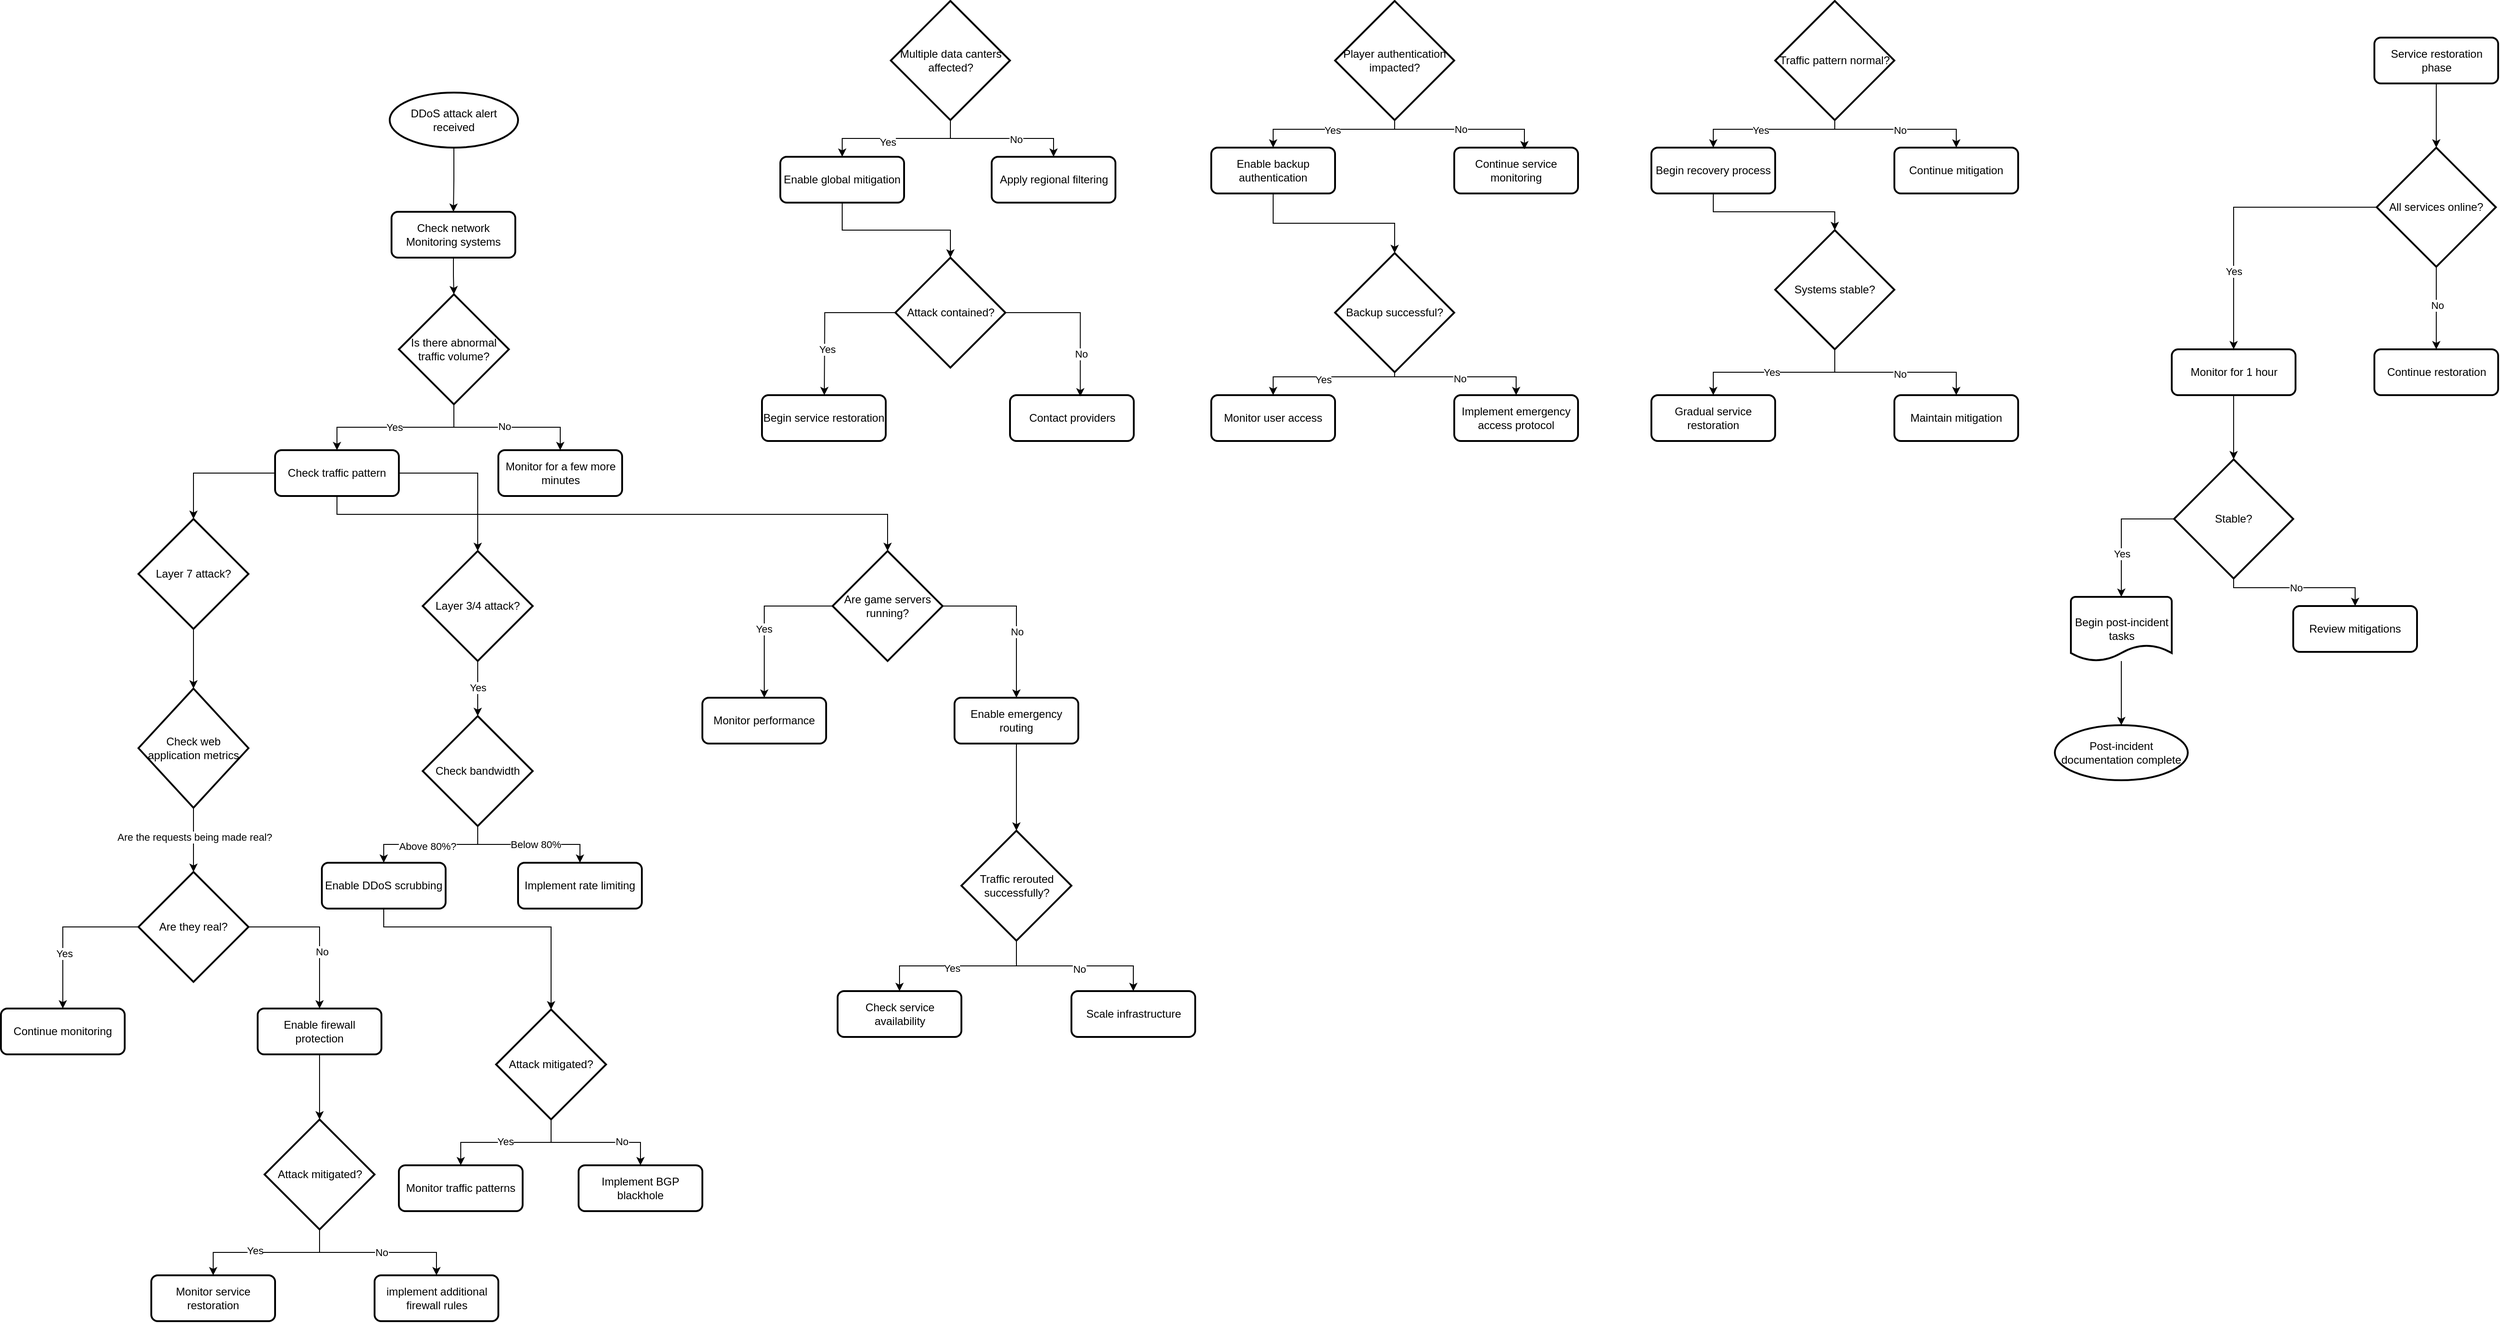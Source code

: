 <mxfile version="26.0.11">
  <diagram id="C5RBs43oDa-KdzZeNtuy" name="Page-1">
    <mxGraphModel dx="3934" dy="1464" grid="1" gridSize="10" guides="1" tooltips="1" connect="1" arrows="1" fold="1" page="1" pageScale="1" pageWidth="1169" pageHeight="827" background="#ffffff" math="0" shadow="0">
      <root>
        <mxCell id="WIyWlLk6GJQsqaUBKTNV-0" />
        <mxCell id="WIyWlLk6GJQsqaUBKTNV-1" parent="WIyWlLk6GJQsqaUBKTNV-0" />
        <mxCell id="XhmeOcP56PpKLkhkRQyB-7" style="edgeStyle=orthogonalEdgeStyle;rounded=0;orthogonalLoop=1;jettySize=auto;html=1;entryX=0.5;entryY=0;entryDx=0;entryDy=0;" edge="1" parent="WIyWlLk6GJQsqaUBKTNV-1" source="XhmeOcP56PpKLkhkRQyB-0" target="XhmeOcP56PpKLkhkRQyB-5">
          <mxGeometry relative="1" as="geometry" />
        </mxCell>
        <mxCell id="XhmeOcP56PpKLkhkRQyB-0" value="DDoS attack alert received" style="strokeWidth=2;html=1;shape=mxgraph.flowchart.start_1;whiteSpace=wrap;" vertex="1" parent="WIyWlLk6GJQsqaUBKTNV-1">
          <mxGeometry x="344" y="120" width="140" height="60" as="geometry" />
        </mxCell>
        <mxCell id="XhmeOcP56PpKLkhkRQyB-64" style="edgeStyle=orthogonalEdgeStyle;rounded=0;orthogonalLoop=1;jettySize=auto;html=1;" edge="1" parent="WIyWlLk6GJQsqaUBKTNV-1" source="XhmeOcP56PpKLkhkRQyB-1" target="XhmeOcP56PpKLkhkRQyB-63">
          <mxGeometry relative="1" as="geometry">
            <Array as="points">
              <mxPoint x="286" y="580" />
              <mxPoint x="887" y="580" />
            </Array>
          </mxGeometry>
        </mxCell>
        <mxCell id="XhmeOcP56PpKLkhkRQyB-1" value="Check traffic pattern" style="rounded=1;whiteSpace=wrap;html=1;absoluteArcSize=1;arcSize=14;strokeWidth=2;" vertex="1" parent="WIyWlLk6GJQsqaUBKTNV-1">
          <mxGeometry x="219" y="510" width="135" height="50" as="geometry" />
        </mxCell>
        <mxCell id="XhmeOcP56PpKLkhkRQyB-10" style="edgeStyle=orthogonalEdgeStyle;rounded=0;orthogonalLoop=1;jettySize=auto;html=1;" edge="1" parent="WIyWlLk6GJQsqaUBKTNV-1" source="XhmeOcP56PpKLkhkRQyB-3" target="XhmeOcP56PpKLkhkRQyB-1">
          <mxGeometry relative="1" as="geometry" />
        </mxCell>
        <mxCell id="XhmeOcP56PpKLkhkRQyB-11" value="Yes" style="edgeLabel;html=1;align=center;verticalAlign=middle;resizable=0;points=[];" vertex="1" connectable="0" parent="XhmeOcP56PpKLkhkRQyB-10">
          <mxGeometry x="0.018" relative="1" as="geometry">
            <mxPoint as="offset" />
          </mxGeometry>
        </mxCell>
        <mxCell id="XhmeOcP56PpKLkhkRQyB-36" style="edgeStyle=orthogonalEdgeStyle;rounded=0;orthogonalLoop=1;jettySize=auto;html=1;entryX=0.5;entryY=0;entryDx=0;entryDy=0;" edge="1" parent="WIyWlLk6GJQsqaUBKTNV-1" source="XhmeOcP56PpKLkhkRQyB-3" target="XhmeOcP56PpKLkhkRQyB-35">
          <mxGeometry relative="1" as="geometry" />
        </mxCell>
        <mxCell id="XhmeOcP56PpKLkhkRQyB-37" value="No" style="edgeLabel;html=1;align=center;verticalAlign=middle;resizable=0;points=[];" vertex="1" connectable="0" parent="XhmeOcP56PpKLkhkRQyB-36">
          <mxGeometry x="-0.029" y="1" relative="1" as="geometry">
            <mxPoint x="-1" as="offset" />
          </mxGeometry>
        </mxCell>
        <mxCell id="XhmeOcP56PpKLkhkRQyB-3" value="Is there abnormal traffic volume?" style="strokeWidth=2;html=1;shape=mxgraph.flowchart.decision;whiteSpace=wrap;" vertex="1" parent="WIyWlLk6GJQsqaUBKTNV-1">
          <mxGeometry x="354" y="340" width="120" height="120" as="geometry" />
        </mxCell>
        <mxCell id="XhmeOcP56PpKLkhkRQyB-5" value="Check network Monitoring systems" style="rounded=1;whiteSpace=wrap;html=1;absoluteArcSize=1;arcSize=14;strokeWidth=2;" vertex="1" parent="WIyWlLk6GJQsqaUBKTNV-1">
          <mxGeometry x="346" y="250" width="135" height="50" as="geometry" />
        </mxCell>
        <mxCell id="XhmeOcP56PpKLkhkRQyB-9" style="edgeStyle=orthogonalEdgeStyle;rounded=0;orthogonalLoop=1;jettySize=auto;html=1;entryX=0.5;entryY=0;entryDx=0;entryDy=0;entryPerimeter=0;" edge="1" parent="WIyWlLk6GJQsqaUBKTNV-1" source="XhmeOcP56PpKLkhkRQyB-5" target="XhmeOcP56PpKLkhkRQyB-3">
          <mxGeometry relative="1" as="geometry" />
        </mxCell>
        <mxCell id="XhmeOcP56PpKLkhkRQyB-12" value="Layer 7 attack?" style="strokeWidth=2;html=1;shape=mxgraph.flowchart.decision;whiteSpace=wrap;" vertex="1" parent="WIyWlLk6GJQsqaUBKTNV-1">
          <mxGeometry x="70" y="585" width="120" height="120" as="geometry" />
        </mxCell>
        <mxCell id="XhmeOcP56PpKLkhkRQyB-13" style="edgeStyle=orthogonalEdgeStyle;rounded=0;orthogonalLoop=1;jettySize=auto;html=1;entryX=0.5;entryY=0;entryDx=0;entryDy=0;entryPerimeter=0;" edge="1" parent="WIyWlLk6GJQsqaUBKTNV-1" source="XhmeOcP56PpKLkhkRQyB-1" target="XhmeOcP56PpKLkhkRQyB-12">
          <mxGeometry relative="1" as="geometry" />
        </mxCell>
        <mxCell id="XhmeOcP56PpKLkhkRQyB-14" value="Check web application metrics" style="strokeWidth=2;html=1;shape=mxgraph.flowchart.decision;whiteSpace=wrap;" vertex="1" parent="WIyWlLk6GJQsqaUBKTNV-1">
          <mxGeometry x="70" y="770" width="120" height="130" as="geometry" />
        </mxCell>
        <mxCell id="XhmeOcP56PpKLkhkRQyB-15" style="edgeStyle=orthogonalEdgeStyle;rounded=0;orthogonalLoop=1;jettySize=auto;html=1;entryX=0.5;entryY=0;entryDx=0;entryDy=0;entryPerimeter=0;" edge="1" parent="WIyWlLk6GJQsqaUBKTNV-1" source="XhmeOcP56PpKLkhkRQyB-12" target="XhmeOcP56PpKLkhkRQyB-14">
          <mxGeometry relative="1" as="geometry" />
        </mxCell>
        <mxCell id="XhmeOcP56PpKLkhkRQyB-23" style="edgeStyle=orthogonalEdgeStyle;rounded=0;orthogonalLoop=1;jettySize=auto;html=1;entryX=0.5;entryY=0;entryDx=0;entryDy=0;" edge="1" parent="WIyWlLk6GJQsqaUBKTNV-1" source="XhmeOcP56PpKLkhkRQyB-16" target="XhmeOcP56PpKLkhkRQyB-22">
          <mxGeometry relative="1" as="geometry" />
        </mxCell>
        <mxCell id="XhmeOcP56PpKLkhkRQyB-25" value="Yes" style="edgeLabel;html=1;align=center;verticalAlign=middle;resizable=0;points=[];" vertex="1" connectable="0" parent="XhmeOcP56PpKLkhkRQyB-23">
          <mxGeometry x="0.301" y="1" relative="1" as="geometry">
            <mxPoint as="offset" />
          </mxGeometry>
        </mxCell>
        <mxCell id="XhmeOcP56PpKLkhkRQyB-24" style="edgeStyle=orthogonalEdgeStyle;rounded=0;orthogonalLoop=1;jettySize=auto;html=1;entryX=0.5;entryY=0;entryDx=0;entryDy=0;" edge="1" parent="WIyWlLk6GJQsqaUBKTNV-1" source="XhmeOcP56PpKLkhkRQyB-16" target="XhmeOcP56PpKLkhkRQyB-21">
          <mxGeometry relative="1" as="geometry" />
        </mxCell>
        <mxCell id="XhmeOcP56PpKLkhkRQyB-26" value="No" style="edgeLabel;html=1;align=center;verticalAlign=middle;resizable=0;points=[];" vertex="1" connectable="0" parent="XhmeOcP56PpKLkhkRQyB-24">
          <mxGeometry x="0.255" y="2" relative="1" as="geometry">
            <mxPoint as="offset" />
          </mxGeometry>
        </mxCell>
        <mxCell id="XhmeOcP56PpKLkhkRQyB-16" value="Are they real?" style="strokeWidth=2;html=1;shape=mxgraph.flowchart.decision;whiteSpace=wrap;" vertex="1" parent="WIyWlLk6GJQsqaUBKTNV-1">
          <mxGeometry x="70" y="970" width="120" height="120" as="geometry" />
        </mxCell>
        <mxCell id="XhmeOcP56PpKLkhkRQyB-17" style="edgeStyle=orthogonalEdgeStyle;rounded=0;orthogonalLoop=1;jettySize=auto;html=1;entryX=0.5;entryY=0;entryDx=0;entryDy=0;entryPerimeter=0;" edge="1" parent="WIyWlLk6GJQsqaUBKTNV-1" source="XhmeOcP56PpKLkhkRQyB-14" target="XhmeOcP56PpKLkhkRQyB-16">
          <mxGeometry relative="1" as="geometry" />
        </mxCell>
        <mxCell id="XhmeOcP56PpKLkhkRQyB-18" value="Are the requests being made real?" style="edgeLabel;html=1;align=center;verticalAlign=middle;resizable=0;points=[];" vertex="1" connectable="0" parent="XhmeOcP56PpKLkhkRQyB-17">
          <mxGeometry x="-0.105" y="1" relative="1" as="geometry">
            <mxPoint as="offset" />
          </mxGeometry>
        </mxCell>
        <mxCell id="XhmeOcP56PpKLkhkRQyB-21" value="Enable firewall protection" style="rounded=1;whiteSpace=wrap;html=1;absoluteArcSize=1;arcSize=14;strokeWidth=2;" vertex="1" parent="WIyWlLk6GJQsqaUBKTNV-1">
          <mxGeometry x="200" y="1119" width="135" height="50" as="geometry" />
        </mxCell>
        <mxCell id="XhmeOcP56PpKLkhkRQyB-22" value="Continue monitoring" style="rounded=1;whiteSpace=wrap;html=1;absoluteArcSize=1;arcSize=14;strokeWidth=2;" vertex="1" parent="WIyWlLk6GJQsqaUBKTNV-1">
          <mxGeometry x="-80" y="1119" width="135" height="50" as="geometry" />
        </mxCell>
        <mxCell id="XhmeOcP56PpKLkhkRQyB-31" style="edgeStyle=orthogonalEdgeStyle;rounded=0;orthogonalLoop=1;jettySize=auto;html=1;entryX=0.5;entryY=0;entryDx=0;entryDy=0;" edge="1" parent="WIyWlLk6GJQsqaUBKTNV-1" source="XhmeOcP56PpKLkhkRQyB-27" target="XhmeOcP56PpKLkhkRQyB-30">
          <mxGeometry relative="1" as="geometry" />
        </mxCell>
        <mxCell id="XhmeOcP56PpKLkhkRQyB-33" value="Yes" style="edgeLabel;html=1;align=center;verticalAlign=middle;resizable=0;points=[];" vertex="1" connectable="0" parent="XhmeOcP56PpKLkhkRQyB-31">
          <mxGeometry x="0.156" y="-2" relative="1" as="geometry">
            <mxPoint as="offset" />
          </mxGeometry>
        </mxCell>
        <mxCell id="XhmeOcP56PpKLkhkRQyB-32" style="edgeStyle=orthogonalEdgeStyle;rounded=0;orthogonalLoop=1;jettySize=auto;html=1;entryX=0.5;entryY=0;entryDx=0;entryDy=0;" edge="1" parent="WIyWlLk6GJQsqaUBKTNV-1" source="XhmeOcP56PpKLkhkRQyB-27" target="XhmeOcP56PpKLkhkRQyB-29">
          <mxGeometry relative="1" as="geometry" />
        </mxCell>
        <mxCell id="XhmeOcP56PpKLkhkRQyB-34" value="No" style="edgeLabel;html=1;align=center;verticalAlign=middle;resizable=0;points=[];" vertex="1" connectable="0" parent="XhmeOcP56PpKLkhkRQyB-32">
          <mxGeometry x="0.039" relative="1" as="geometry">
            <mxPoint as="offset" />
          </mxGeometry>
        </mxCell>
        <mxCell id="XhmeOcP56PpKLkhkRQyB-27" value="Attack mitigated?" style="strokeWidth=2;html=1;shape=mxgraph.flowchart.decision;whiteSpace=wrap;" vertex="1" parent="WIyWlLk6GJQsqaUBKTNV-1">
          <mxGeometry x="207.5" y="1240" width="120" height="120" as="geometry" />
        </mxCell>
        <mxCell id="XhmeOcP56PpKLkhkRQyB-28" style="edgeStyle=orthogonalEdgeStyle;rounded=0;orthogonalLoop=1;jettySize=auto;html=1;entryX=0.5;entryY=0;entryDx=0;entryDy=0;entryPerimeter=0;" edge="1" parent="WIyWlLk6GJQsqaUBKTNV-1" source="XhmeOcP56PpKLkhkRQyB-21" target="XhmeOcP56PpKLkhkRQyB-27">
          <mxGeometry relative="1" as="geometry" />
        </mxCell>
        <mxCell id="XhmeOcP56PpKLkhkRQyB-29" value="implement additional firewall rules" style="rounded=1;whiteSpace=wrap;html=1;absoluteArcSize=1;arcSize=14;strokeWidth=2;" vertex="1" parent="WIyWlLk6GJQsqaUBKTNV-1">
          <mxGeometry x="327.5" y="1410" width="135" height="50" as="geometry" />
        </mxCell>
        <mxCell id="XhmeOcP56PpKLkhkRQyB-30" value="Monitor service restoration" style="rounded=1;whiteSpace=wrap;html=1;absoluteArcSize=1;arcSize=14;strokeWidth=2;" vertex="1" parent="WIyWlLk6GJQsqaUBKTNV-1">
          <mxGeometry x="84" y="1410" width="135" height="50" as="geometry" />
        </mxCell>
        <mxCell id="XhmeOcP56PpKLkhkRQyB-35" value="Monitor for a few more minutes" style="rounded=1;whiteSpace=wrap;html=1;absoluteArcSize=1;arcSize=14;strokeWidth=2;" vertex="1" parent="WIyWlLk6GJQsqaUBKTNV-1">
          <mxGeometry x="462.5" y="510" width="135" height="50" as="geometry" />
        </mxCell>
        <mxCell id="XhmeOcP56PpKLkhkRQyB-38" value="Layer 3/4 attack?" style="strokeWidth=2;html=1;shape=mxgraph.flowchart.decision;whiteSpace=wrap;" vertex="1" parent="WIyWlLk6GJQsqaUBKTNV-1">
          <mxGeometry x="380" y="620" width="120" height="120" as="geometry" />
        </mxCell>
        <mxCell id="XhmeOcP56PpKLkhkRQyB-40" style="edgeStyle=orthogonalEdgeStyle;rounded=0;orthogonalLoop=1;jettySize=auto;html=1;entryX=0.5;entryY=0;entryDx=0;entryDy=0;entryPerimeter=0;" edge="1" parent="WIyWlLk6GJQsqaUBKTNV-1" source="XhmeOcP56PpKLkhkRQyB-1" target="XhmeOcP56PpKLkhkRQyB-38">
          <mxGeometry relative="1" as="geometry" />
        </mxCell>
        <mxCell id="XhmeOcP56PpKLkhkRQyB-47" style="edgeStyle=orthogonalEdgeStyle;rounded=0;orthogonalLoop=1;jettySize=auto;html=1;entryX=0.5;entryY=0;entryDx=0;entryDy=0;" edge="1" parent="WIyWlLk6GJQsqaUBKTNV-1" source="XhmeOcP56PpKLkhkRQyB-41" target="XhmeOcP56PpKLkhkRQyB-44">
          <mxGeometry relative="1" as="geometry" />
        </mxCell>
        <mxCell id="XhmeOcP56PpKLkhkRQyB-48" value="Above 80%?" style="edgeLabel;html=1;align=center;verticalAlign=middle;resizable=0;points=[];" vertex="1" connectable="0" parent="XhmeOcP56PpKLkhkRQyB-47">
          <mxGeometry x="0.055" y="2" relative="1" as="geometry">
            <mxPoint as="offset" />
          </mxGeometry>
        </mxCell>
        <mxCell id="XhmeOcP56PpKLkhkRQyB-49" style="edgeStyle=orthogonalEdgeStyle;rounded=0;orthogonalLoop=1;jettySize=auto;html=1;entryX=0.5;entryY=0;entryDx=0;entryDy=0;" edge="1" parent="WIyWlLk6GJQsqaUBKTNV-1" source="XhmeOcP56PpKLkhkRQyB-41" target="XhmeOcP56PpKLkhkRQyB-45">
          <mxGeometry relative="1" as="geometry" />
        </mxCell>
        <mxCell id="XhmeOcP56PpKLkhkRQyB-50" value="Below 80%" style="edgeLabel;html=1;align=center;verticalAlign=middle;resizable=0;points=[];" vertex="1" connectable="0" parent="XhmeOcP56PpKLkhkRQyB-49">
          <mxGeometry x="0.089" relative="1" as="geometry">
            <mxPoint as="offset" />
          </mxGeometry>
        </mxCell>
        <mxCell id="XhmeOcP56PpKLkhkRQyB-41" value="Check bandwidth" style="strokeWidth=2;html=1;shape=mxgraph.flowchart.decision;whiteSpace=wrap;" vertex="1" parent="WIyWlLk6GJQsqaUBKTNV-1">
          <mxGeometry x="380" y="800" width="120" height="120" as="geometry" />
        </mxCell>
        <mxCell id="XhmeOcP56PpKLkhkRQyB-42" style="edgeStyle=orthogonalEdgeStyle;rounded=0;orthogonalLoop=1;jettySize=auto;html=1;entryX=0.5;entryY=0;entryDx=0;entryDy=0;entryPerimeter=0;" edge="1" parent="WIyWlLk6GJQsqaUBKTNV-1" source="XhmeOcP56PpKLkhkRQyB-38" target="XhmeOcP56PpKLkhkRQyB-41">
          <mxGeometry relative="1" as="geometry" />
        </mxCell>
        <mxCell id="XhmeOcP56PpKLkhkRQyB-43" value="Yes" style="edgeLabel;html=1;align=center;verticalAlign=middle;resizable=0;points=[];" vertex="1" connectable="0" parent="XhmeOcP56PpKLkhkRQyB-42">
          <mxGeometry x="-0.058" relative="1" as="geometry">
            <mxPoint as="offset" />
          </mxGeometry>
        </mxCell>
        <mxCell id="XhmeOcP56PpKLkhkRQyB-44" value="Enable DDoS scrubbing" style="rounded=1;whiteSpace=wrap;html=1;absoluteArcSize=1;arcSize=14;strokeWidth=2;" vertex="1" parent="WIyWlLk6GJQsqaUBKTNV-1">
          <mxGeometry x="270" y="960" width="135" height="50" as="geometry" />
        </mxCell>
        <mxCell id="XhmeOcP56PpKLkhkRQyB-45" value="Implement rate limiting" style="rounded=1;whiteSpace=wrap;html=1;absoluteArcSize=1;arcSize=14;strokeWidth=2;" vertex="1" parent="WIyWlLk6GJQsqaUBKTNV-1">
          <mxGeometry x="484" y="960" width="135" height="50" as="geometry" />
        </mxCell>
        <mxCell id="XhmeOcP56PpKLkhkRQyB-58" style="edgeStyle=orthogonalEdgeStyle;rounded=0;orthogonalLoop=1;jettySize=auto;html=1;entryX=0.5;entryY=0;entryDx=0;entryDy=0;" edge="1" parent="WIyWlLk6GJQsqaUBKTNV-1" source="XhmeOcP56PpKLkhkRQyB-54" target="XhmeOcP56PpKLkhkRQyB-56">
          <mxGeometry relative="1" as="geometry" />
        </mxCell>
        <mxCell id="XhmeOcP56PpKLkhkRQyB-59" value="Yes" style="edgeLabel;html=1;align=center;verticalAlign=middle;resizable=0;points=[];" vertex="1" connectable="0" parent="XhmeOcP56PpKLkhkRQyB-58">
          <mxGeometry x="0.019" y="-1" relative="1" as="geometry">
            <mxPoint as="offset" />
          </mxGeometry>
        </mxCell>
        <mxCell id="XhmeOcP56PpKLkhkRQyB-60" style="edgeStyle=orthogonalEdgeStyle;rounded=0;orthogonalLoop=1;jettySize=auto;html=1;entryX=0.5;entryY=0;entryDx=0;entryDy=0;" edge="1" parent="WIyWlLk6GJQsqaUBKTNV-1" source="XhmeOcP56PpKLkhkRQyB-54" target="XhmeOcP56PpKLkhkRQyB-57">
          <mxGeometry relative="1" as="geometry" />
        </mxCell>
        <mxCell id="XhmeOcP56PpKLkhkRQyB-61" value="No" style="edgeLabel;html=1;align=center;verticalAlign=middle;resizable=0;points=[];" vertex="1" connectable="0" parent="XhmeOcP56PpKLkhkRQyB-60">
          <mxGeometry x="0.375" relative="1" as="geometry">
            <mxPoint y="-1" as="offset" />
          </mxGeometry>
        </mxCell>
        <mxCell id="XhmeOcP56PpKLkhkRQyB-54" value="Attack mitigated?" style="strokeWidth=2;html=1;shape=mxgraph.flowchart.decision;whiteSpace=wrap;" vertex="1" parent="WIyWlLk6GJQsqaUBKTNV-1">
          <mxGeometry x="460" y="1120" width="120" height="120" as="geometry" />
        </mxCell>
        <mxCell id="XhmeOcP56PpKLkhkRQyB-56" value="Monitor traffic patterns" style="rounded=1;whiteSpace=wrap;html=1;absoluteArcSize=1;arcSize=14;strokeWidth=2;" vertex="1" parent="WIyWlLk6GJQsqaUBKTNV-1">
          <mxGeometry x="354" y="1290" width="135" height="50" as="geometry" />
        </mxCell>
        <mxCell id="XhmeOcP56PpKLkhkRQyB-57" value="Implement BGP blackhole" style="rounded=1;whiteSpace=wrap;html=1;absoluteArcSize=1;arcSize=14;strokeWidth=2;" vertex="1" parent="WIyWlLk6GJQsqaUBKTNV-1">
          <mxGeometry x="550" y="1290" width="135" height="50" as="geometry" />
        </mxCell>
        <mxCell id="XhmeOcP56PpKLkhkRQyB-62" style="edgeStyle=orthogonalEdgeStyle;rounded=0;orthogonalLoop=1;jettySize=auto;html=1;entryX=0.5;entryY=0;entryDx=0;entryDy=0;entryPerimeter=0;" edge="1" parent="WIyWlLk6GJQsqaUBKTNV-1" source="XhmeOcP56PpKLkhkRQyB-44" target="XhmeOcP56PpKLkhkRQyB-54">
          <mxGeometry relative="1" as="geometry">
            <Array as="points">
              <mxPoint x="338" y="1030" />
              <mxPoint x="520" y="1030" />
            </Array>
          </mxGeometry>
        </mxCell>
        <mxCell id="XhmeOcP56PpKLkhkRQyB-68" style="edgeStyle=orthogonalEdgeStyle;rounded=0;orthogonalLoop=1;jettySize=auto;html=1;entryX=0.5;entryY=0;entryDx=0;entryDy=0;" edge="1" parent="WIyWlLk6GJQsqaUBKTNV-1" source="XhmeOcP56PpKLkhkRQyB-63" target="XhmeOcP56PpKLkhkRQyB-66">
          <mxGeometry relative="1" as="geometry" />
        </mxCell>
        <mxCell id="XhmeOcP56PpKLkhkRQyB-69" value="Yes" style="edgeLabel;html=1;align=center;verticalAlign=middle;resizable=0;points=[];" vertex="1" connectable="0" parent="XhmeOcP56PpKLkhkRQyB-68">
          <mxGeometry x="0.138" y="-1" relative="1" as="geometry">
            <mxPoint as="offset" />
          </mxGeometry>
        </mxCell>
        <mxCell id="XhmeOcP56PpKLkhkRQyB-70" style="edgeStyle=orthogonalEdgeStyle;rounded=0;orthogonalLoop=1;jettySize=auto;html=1;entryX=0.5;entryY=0;entryDx=0;entryDy=0;" edge="1" parent="WIyWlLk6GJQsqaUBKTNV-1" source="XhmeOcP56PpKLkhkRQyB-63" target="XhmeOcP56PpKLkhkRQyB-67">
          <mxGeometry relative="1" as="geometry" />
        </mxCell>
        <mxCell id="XhmeOcP56PpKLkhkRQyB-71" value="No" style="edgeLabel;html=1;align=center;verticalAlign=middle;resizable=0;points=[];" vertex="1" connectable="0" parent="XhmeOcP56PpKLkhkRQyB-70">
          <mxGeometry x="0.192" relative="1" as="geometry">
            <mxPoint y="1" as="offset" />
          </mxGeometry>
        </mxCell>
        <mxCell id="XhmeOcP56PpKLkhkRQyB-63" value="Are game servers running?" style="strokeWidth=2;html=1;shape=mxgraph.flowchart.decision;whiteSpace=wrap;" vertex="1" parent="WIyWlLk6GJQsqaUBKTNV-1">
          <mxGeometry x="827" y="620" width="120" height="120" as="geometry" />
        </mxCell>
        <mxCell id="XhmeOcP56PpKLkhkRQyB-66" value="Monitor performance" style="rounded=1;whiteSpace=wrap;html=1;absoluteArcSize=1;arcSize=14;strokeWidth=2;" vertex="1" parent="WIyWlLk6GJQsqaUBKTNV-1">
          <mxGeometry x="685" y="780" width="135" height="50" as="geometry" />
        </mxCell>
        <mxCell id="XhmeOcP56PpKLkhkRQyB-67" value="Enable emergency routing" style="rounded=1;whiteSpace=wrap;html=1;absoluteArcSize=1;arcSize=14;strokeWidth=2;" vertex="1" parent="WIyWlLk6GJQsqaUBKTNV-1">
          <mxGeometry x="960" y="780" width="135" height="50" as="geometry" />
        </mxCell>
        <mxCell id="XhmeOcP56PpKLkhkRQyB-76" style="edgeStyle=orthogonalEdgeStyle;rounded=0;orthogonalLoop=1;jettySize=auto;html=1;entryX=0.5;entryY=0;entryDx=0;entryDy=0;" edge="1" parent="WIyWlLk6GJQsqaUBKTNV-1" source="XhmeOcP56PpKLkhkRQyB-72" target="XhmeOcP56PpKLkhkRQyB-74">
          <mxGeometry relative="1" as="geometry" />
        </mxCell>
        <mxCell id="XhmeOcP56PpKLkhkRQyB-78" value="Yes" style="edgeLabel;html=1;align=center;verticalAlign=middle;resizable=0;points=[];" vertex="1" connectable="0" parent="XhmeOcP56PpKLkhkRQyB-76">
          <mxGeometry x="0.078" y="2" relative="1" as="geometry">
            <mxPoint as="offset" />
          </mxGeometry>
        </mxCell>
        <mxCell id="XhmeOcP56PpKLkhkRQyB-77" style="edgeStyle=orthogonalEdgeStyle;rounded=0;orthogonalLoop=1;jettySize=auto;html=1;entryX=0.5;entryY=0;entryDx=0;entryDy=0;" edge="1" parent="WIyWlLk6GJQsqaUBKTNV-1" source="XhmeOcP56PpKLkhkRQyB-72" target="XhmeOcP56PpKLkhkRQyB-75">
          <mxGeometry relative="1" as="geometry" />
        </mxCell>
        <mxCell id="XhmeOcP56PpKLkhkRQyB-79" value="No" style="edgeLabel;html=1;align=center;verticalAlign=middle;resizable=0;points=[];" vertex="1" connectable="0" parent="XhmeOcP56PpKLkhkRQyB-77">
          <mxGeometry x="0.045" y="-3" relative="1" as="geometry">
            <mxPoint as="offset" />
          </mxGeometry>
        </mxCell>
        <mxCell id="XhmeOcP56PpKLkhkRQyB-72" value="Traffic rerouted successfully?" style="strokeWidth=2;html=1;shape=mxgraph.flowchart.decision;whiteSpace=wrap;" vertex="1" parent="WIyWlLk6GJQsqaUBKTNV-1">
          <mxGeometry x="967.5" y="925" width="120" height="120" as="geometry" />
        </mxCell>
        <mxCell id="XhmeOcP56PpKLkhkRQyB-73" style="edgeStyle=orthogonalEdgeStyle;rounded=0;orthogonalLoop=1;jettySize=auto;html=1;entryX=0.5;entryY=0;entryDx=0;entryDy=0;entryPerimeter=0;" edge="1" parent="WIyWlLk6GJQsqaUBKTNV-1" source="XhmeOcP56PpKLkhkRQyB-67" target="XhmeOcP56PpKLkhkRQyB-72">
          <mxGeometry relative="1" as="geometry" />
        </mxCell>
        <mxCell id="XhmeOcP56PpKLkhkRQyB-74" value="Check service availability" style="rounded=1;whiteSpace=wrap;html=1;absoluteArcSize=1;arcSize=14;strokeWidth=2;" vertex="1" parent="WIyWlLk6GJQsqaUBKTNV-1">
          <mxGeometry x="832.5" y="1100" width="135" height="50" as="geometry" />
        </mxCell>
        <mxCell id="XhmeOcP56PpKLkhkRQyB-75" value="Scale infrastructure" style="rounded=1;whiteSpace=wrap;html=1;absoluteArcSize=1;arcSize=14;strokeWidth=2;" vertex="1" parent="WIyWlLk6GJQsqaUBKTNV-1">
          <mxGeometry x="1087.5" y="1100" width="135" height="50" as="geometry" />
        </mxCell>
        <mxCell id="XhmeOcP56PpKLkhkRQyB-84" style="edgeStyle=orthogonalEdgeStyle;rounded=0;orthogonalLoop=1;jettySize=auto;html=1;entryX=0.5;entryY=0;entryDx=0;entryDy=0;" edge="1" parent="WIyWlLk6GJQsqaUBKTNV-1" source="XhmeOcP56PpKLkhkRQyB-80" target="XhmeOcP56PpKLkhkRQyB-83">
          <mxGeometry relative="1" as="geometry" />
        </mxCell>
        <mxCell id="XhmeOcP56PpKLkhkRQyB-87" value="No" style="edgeLabel;html=1;align=center;verticalAlign=middle;resizable=0;points=[];" vertex="1" connectable="0" parent="XhmeOcP56PpKLkhkRQyB-84">
          <mxGeometry x="0.203" y="-1" relative="1" as="geometry">
            <mxPoint as="offset" />
          </mxGeometry>
        </mxCell>
        <mxCell id="XhmeOcP56PpKLkhkRQyB-85" style="edgeStyle=orthogonalEdgeStyle;rounded=0;orthogonalLoop=1;jettySize=auto;html=1;entryX=0.5;entryY=0;entryDx=0;entryDy=0;" edge="1" parent="WIyWlLk6GJQsqaUBKTNV-1" source="XhmeOcP56PpKLkhkRQyB-80" target="XhmeOcP56PpKLkhkRQyB-81">
          <mxGeometry relative="1" as="geometry" />
        </mxCell>
        <mxCell id="XhmeOcP56PpKLkhkRQyB-86" value="Yes" style="edgeLabel;html=1;align=center;verticalAlign=middle;resizable=0;points=[];" vertex="1" connectable="0" parent="XhmeOcP56PpKLkhkRQyB-85">
          <mxGeometry x="0.129" y="4" relative="1" as="geometry">
            <mxPoint as="offset" />
          </mxGeometry>
        </mxCell>
        <mxCell id="XhmeOcP56PpKLkhkRQyB-80" value="Multiple data canters affected?" style="strokeWidth=2;html=1;shape=mxgraph.flowchart.decision;whiteSpace=wrap;" vertex="1" parent="WIyWlLk6GJQsqaUBKTNV-1">
          <mxGeometry x="890.5" y="20" width="130" height="130" as="geometry" />
        </mxCell>
        <mxCell id="XhmeOcP56PpKLkhkRQyB-89" style="edgeStyle=orthogonalEdgeStyle;rounded=0;orthogonalLoop=1;jettySize=auto;html=1;" edge="1" parent="WIyWlLk6GJQsqaUBKTNV-1" source="XhmeOcP56PpKLkhkRQyB-81" target="XhmeOcP56PpKLkhkRQyB-88">
          <mxGeometry relative="1" as="geometry" />
        </mxCell>
        <mxCell id="XhmeOcP56PpKLkhkRQyB-81" value="Enable global mitigation" style="rounded=1;whiteSpace=wrap;html=1;absoluteArcSize=1;arcSize=14;strokeWidth=2;" vertex="1" parent="WIyWlLk6GJQsqaUBKTNV-1">
          <mxGeometry x="770" y="190" width="135" height="50" as="geometry" />
        </mxCell>
        <mxCell id="XhmeOcP56PpKLkhkRQyB-83" value="Apply regional filtering" style="rounded=1;whiteSpace=wrap;html=1;absoluteArcSize=1;arcSize=14;strokeWidth=2;" vertex="1" parent="WIyWlLk6GJQsqaUBKTNV-1">
          <mxGeometry x="1000.5" y="190" width="135" height="50" as="geometry" />
        </mxCell>
        <mxCell id="XhmeOcP56PpKLkhkRQyB-92" style="edgeStyle=orthogonalEdgeStyle;rounded=0;orthogonalLoop=1;jettySize=auto;html=1;entryX=0.5;entryY=0;entryDx=0;entryDy=0;" edge="1" parent="WIyWlLk6GJQsqaUBKTNV-1" source="XhmeOcP56PpKLkhkRQyB-88">
          <mxGeometry relative="1" as="geometry">
            <mxPoint x="818" y="450" as="targetPoint" />
          </mxGeometry>
        </mxCell>
        <mxCell id="XhmeOcP56PpKLkhkRQyB-95" value="Yes" style="edgeLabel;html=1;align=center;verticalAlign=middle;resizable=0;points=[];" vertex="1" connectable="0" parent="XhmeOcP56PpKLkhkRQyB-92">
          <mxGeometry x="0.413" y="2" relative="1" as="geometry">
            <mxPoint y="-1" as="offset" />
          </mxGeometry>
        </mxCell>
        <mxCell id="XhmeOcP56PpKLkhkRQyB-88" value="Attack contained?" style="strokeWidth=2;html=1;shape=mxgraph.flowchart.decision;whiteSpace=wrap;" vertex="1" parent="WIyWlLk6GJQsqaUBKTNV-1">
          <mxGeometry x="895.5" y="300" width="120" height="120" as="geometry" />
        </mxCell>
        <mxCell id="XhmeOcP56PpKLkhkRQyB-90" value="Begin service restoration" style="rounded=1;whiteSpace=wrap;html=1;absoluteArcSize=1;arcSize=14;strokeWidth=2;" vertex="1" parent="WIyWlLk6GJQsqaUBKTNV-1">
          <mxGeometry x="750" y="450" width="135" height="50" as="geometry" />
        </mxCell>
        <mxCell id="XhmeOcP56PpKLkhkRQyB-91" value="Contact providers" style="rounded=1;whiteSpace=wrap;html=1;absoluteArcSize=1;arcSize=14;strokeWidth=2;" vertex="1" parent="WIyWlLk6GJQsqaUBKTNV-1">
          <mxGeometry x="1020.5" y="450" width="135" height="50" as="geometry" />
        </mxCell>
        <mxCell id="XhmeOcP56PpKLkhkRQyB-93" style="edgeStyle=orthogonalEdgeStyle;rounded=0;orthogonalLoop=1;jettySize=auto;html=1;entryX=0.568;entryY=0.028;entryDx=0;entryDy=0;entryPerimeter=0;" edge="1" parent="WIyWlLk6GJQsqaUBKTNV-1" source="XhmeOcP56PpKLkhkRQyB-88" target="XhmeOcP56PpKLkhkRQyB-91">
          <mxGeometry relative="1" as="geometry" />
        </mxCell>
        <mxCell id="XhmeOcP56PpKLkhkRQyB-94" value="No" style="edgeLabel;html=1;align=center;verticalAlign=middle;resizable=0;points=[];" vertex="1" connectable="0" parent="XhmeOcP56PpKLkhkRQyB-93">
          <mxGeometry x="0.456" y="1" relative="1" as="geometry">
            <mxPoint as="offset" />
          </mxGeometry>
        </mxCell>
        <mxCell id="XhmeOcP56PpKLkhkRQyB-99" style="edgeStyle=orthogonalEdgeStyle;rounded=0;orthogonalLoop=1;jettySize=auto;html=1;entryX=0.5;entryY=0;entryDx=0;entryDy=0;" edge="1" parent="WIyWlLk6GJQsqaUBKTNV-1" source="XhmeOcP56PpKLkhkRQyB-96" target="XhmeOcP56PpKLkhkRQyB-97">
          <mxGeometry relative="1" as="geometry">
            <Array as="points">
              <mxPoint x="1440" y="160" />
              <mxPoint x="1307" y="160" />
            </Array>
          </mxGeometry>
        </mxCell>
        <mxCell id="XhmeOcP56PpKLkhkRQyB-112" value="Yes" style="edgeLabel;html=1;align=center;verticalAlign=middle;resizable=0;points=[];" vertex="1" connectable="0" parent="XhmeOcP56PpKLkhkRQyB-99">
          <mxGeometry x="-0.037" y="1" relative="1" as="geometry">
            <mxPoint as="offset" />
          </mxGeometry>
        </mxCell>
        <mxCell id="XhmeOcP56PpKLkhkRQyB-96" value="Player authentication impacted?" style="strokeWidth=2;html=1;shape=mxgraph.flowchart.decision;whiteSpace=wrap;" vertex="1" parent="WIyWlLk6GJQsqaUBKTNV-1">
          <mxGeometry x="1375" y="20" width="130" height="130" as="geometry" />
        </mxCell>
        <mxCell id="XhmeOcP56PpKLkhkRQyB-97" value="Enable backup authentication" style="rounded=1;whiteSpace=wrap;html=1;absoluteArcSize=1;arcSize=14;strokeWidth=2;" vertex="1" parent="WIyWlLk6GJQsqaUBKTNV-1">
          <mxGeometry x="1240" y="180" width="135" height="50" as="geometry" />
        </mxCell>
        <mxCell id="XhmeOcP56PpKLkhkRQyB-98" value="Continue service monitoring" style="rounded=1;whiteSpace=wrap;html=1;absoluteArcSize=1;arcSize=14;strokeWidth=2;" vertex="1" parent="WIyWlLk6GJQsqaUBKTNV-1">
          <mxGeometry x="1505" y="180" width="135" height="50" as="geometry" />
        </mxCell>
        <mxCell id="XhmeOcP56PpKLkhkRQyB-100" style="edgeStyle=orthogonalEdgeStyle;rounded=0;orthogonalLoop=1;jettySize=auto;html=1;entryX=0.567;entryY=0.037;entryDx=0;entryDy=0;entryPerimeter=0;" edge="1" parent="WIyWlLk6GJQsqaUBKTNV-1" source="XhmeOcP56PpKLkhkRQyB-96" target="XhmeOcP56PpKLkhkRQyB-98">
          <mxGeometry relative="1" as="geometry">
            <Array as="points">
              <mxPoint x="1440" y="160" />
              <mxPoint x="1581" y="160" />
            </Array>
          </mxGeometry>
        </mxCell>
        <mxCell id="XhmeOcP56PpKLkhkRQyB-111" value="No" style="edgeLabel;html=1;align=center;verticalAlign=middle;resizable=0;points=[];" vertex="1" connectable="0" parent="XhmeOcP56PpKLkhkRQyB-100">
          <mxGeometry x="-0.057" relative="1" as="geometry">
            <mxPoint as="offset" />
          </mxGeometry>
        </mxCell>
        <mxCell id="XhmeOcP56PpKLkhkRQyB-107" style="edgeStyle=orthogonalEdgeStyle;rounded=0;orthogonalLoop=1;jettySize=auto;html=1;entryX=0.5;entryY=0;entryDx=0;entryDy=0;" edge="1" parent="WIyWlLk6GJQsqaUBKTNV-1" source="XhmeOcP56PpKLkhkRQyB-103" target="XhmeOcP56PpKLkhkRQyB-106">
          <mxGeometry relative="1" as="geometry">
            <Array as="points">
              <mxPoint x="1440" y="430" />
              <mxPoint x="1307" y="430" />
            </Array>
          </mxGeometry>
        </mxCell>
        <mxCell id="XhmeOcP56PpKLkhkRQyB-109" value="Yes" style="edgeLabel;html=1;align=center;verticalAlign=middle;resizable=0;points=[];" vertex="1" connectable="0" parent="XhmeOcP56PpKLkhkRQyB-107">
          <mxGeometry x="0.051" y="3" relative="1" as="geometry">
            <mxPoint as="offset" />
          </mxGeometry>
        </mxCell>
        <mxCell id="XhmeOcP56PpKLkhkRQyB-108" style="edgeStyle=orthogonalEdgeStyle;rounded=0;orthogonalLoop=1;jettySize=auto;html=1;entryX=0.5;entryY=0;entryDx=0;entryDy=0;" edge="1" parent="WIyWlLk6GJQsqaUBKTNV-1" source="XhmeOcP56PpKLkhkRQyB-103" target="XhmeOcP56PpKLkhkRQyB-105">
          <mxGeometry relative="1" as="geometry">
            <Array as="points">
              <mxPoint x="1440" y="430" />
              <mxPoint x="1573" y="430" />
            </Array>
          </mxGeometry>
        </mxCell>
        <mxCell id="XhmeOcP56PpKLkhkRQyB-110" value="No" style="edgeLabel;html=1;align=center;verticalAlign=middle;resizable=0;points=[];" vertex="1" connectable="0" parent="XhmeOcP56PpKLkhkRQyB-108">
          <mxGeometry x="-0.039" y="-2" relative="1" as="geometry">
            <mxPoint as="offset" />
          </mxGeometry>
        </mxCell>
        <mxCell id="XhmeOcP56PpKLkhkRQyB-103" value="Backup successful?" style="strokeWidth=2;html=1;shape=mxgraph.flowchart.decision;whiteSpace=wrap;" vertex="1" parent="WIyWlLk6GJQsqaUBKTNV-1">
          <mxGeometry x="1375" y="295" width="130" height="130" as="geometry" />
        </mxCell>
        <mxCell id="XhmeOcP56PpKLkhkRQyB-104" style="edgeStyle=orthogonalEdgeStyle;rounded=0;orthogonalLoop=1;jettySize=auto;html=1;entryX=0.5;entryY=0;entryDx=0;entryDy=0;entryPerimeter=0;" edge="1" parent="WIyWlLk6GJQsqaUBKTNV-1" source="XhmeOcP56PpKLkhkRQyB-97" target="XhmeOcP56PpKLkhkRQyB-103">
          <mxGeometry relative="1" as="geometry" />
        </mxCell>
        <mxCell id="XhmeOcP56PpKLkhkRQyB-105" value="Implement emergency access protocol" style="rounded=1;whiteSpace=wrap;html=1;absoluteArcSize=1;arcSize=14;strokeWidth=2;" vertex="1" parent="WIyWlLk6GJQsqaUBKTNV-1">
          <mxGeometry x="1505" y="450" width="135" height="50" as="geometry" />
        </mxCell>
        <mxCell id="XhmeOcP56PpKLkhkRQyB-106" value="Monitor user access" style="rounded=1;whiteSpace=wrap;html=1;absoluteArcSize=1;arcSize=14;strokeWidth=2;" vertex="1" parent="WIyWlLk6GJQsqaUBKTNV-1">
          <mxGeometry x="1240" y="450" width="135" height="50" as="geometry" />
        </mxCell>
        <mxCell id="XhmeOcP56PpKLkhkRQyB-116" style="edgeStyle=orthogonalEdgeStyle;rounded=0;orthogonalLoop=1;jettySize=auto;html=1;entryX=0.5;entryY=0;entryDx=0;entryDy=0;" edge="1" parent="WIyWlLk6GJQsqaUBKTNV-1" source="XhmeOcP56PpKLkhkRQyB-113" target="XhmeOcP56PpKLkhkRQyB-115">
          <mxGeometry relative="1" as="geometry">
            <Array as="points">
              <mxPoint x="1920" y="160" />
              <mxPoint x="1787" y="160" />
            </Array>
          </mxGeometry>
        </mxCell>
        <mxCell id="XhmeOcP56PpKLkhkRQyB-118" value="Yes" style="edgeLabel;html=1;align=center;verticalAlign=middle;resizable=0;points=[];" vertex="1" connectable="0" parent="XhmeOcP56PpKLkhkRQyB-116">
          <mxGeometry x="0.119" y="1" relative="1" as="geometry">
            <mxPoint as="offset" />
          </mxGeometry>
        </mxCell>
        <mxCell id="XhmeOcP56PpKLkhkRQyB-117" style="edgeStyle=orthogonalEdgeStyle;rounded=0;orthogonalLoop=1;jettySize=auto;html=1;entryX=0.5;entryY=0;entryDx=0;entryDy=0;" edge="1" parent="WIyWlLk6GJQsqaUBKTNV-1" source="XhmeOcP56PpKLkhkRQyB-113" target="XhmeOcP56PpKLkhkRQyB-114">
          <mxGeometry relative="1" as="geometry">
            <Array as="points">
              <mxPoint x="1920" y="160" />
              <mxPoint x="2053" y="160" />
            </Array>
          </mxGeometry>
        </mxCell>
        <mxCell id="XhmeOcP56PpKLkhkRQyB-119" value="No" style="edgeLabel;html=1;align=center;verticalAlign=middle;resizable=0;points=[];" vertex="1" connectable="0" parent="XhmeOcP56PpKLkhkRQyB-117">
          <mxGeometry x="-0.007" y="-1" relative="1" as="geometry">
            <mxPoint as="offset" />
          </mxGeometry>
        </mxCell>
        <mxCell id="XhmeOcP56PpKLkhkRQyB-113" value="Traffic pattern normal?" style="strokeWidth=2;html=1;shape=mxgraph.flowchart.decision;whiteSpace=wrap;" vertex="1" parent="WIyWlLk6GJQsqaUBKTNV-1">
          <mxGeometry x="1855" y="20" width="130" height="130" as="geometry" />
        </mxCell>
        <mxCell id="XhmeOcP56PpKLkhkRQyB-114" value="Continue mitigation" style="rounded=1;whiteSpace=wrap;html=1;absoluteArcSize=1;arcSize=14;strokeWidth=2;" vertex="1" parent="WIyWlLk6GJQsqaUBKTNV-1">
          <mxGeometry x="1985" y="180" width="135" height="50" as="geometry" />
        </mxCell>
        <mxCell id="XhmeOcP56PpKLkhkRQyB-115" value="Begin recovery process" style="rounded=1;whiteSpace=wrap;html=1;absoluteArcSize=1;arcSize=14;strokeWidth=2;" vertex="1" parent="WIyWlLk6GJQsqaUBKTNV-1">
          <mxGeometry x="1720" y="180" width="135" height="50" as="geometry" />
        </mxCell>
        <mxCell id="XhmeOcP56PpKLkhkRQyB-124" style="edgeStyle=orthogonalEdgeStyle;rounded=0;orthogonalLoop=1;jettySize=auto;html=1;entryX=0.5;entryY=0;entryDx=0;entryDy=0;" edge="1" parent="WIyWlLk6GJQsqaUBKTNV-1" source="XhmeOcP56PpKLkhkRQyB-120" target="XhmeOcP56PpKLkhkRQyB-122">
          <mxGeometry relative="1" as="geometry" />
        </mxCell>
        <mxCell id="XhmeOcP56PpKLkhkRQyB-127" value="No" style="edgeLabel;html=1;align=center;verticalAlign=middle;resizable=0;points=[];" vertex="1" connectable="0" parent="XhmeOcP56PpKLkhkRQyB-124">
          <mxGeometry x="0.049" y="-2" relative="1" as="geometry">
            <mxPoint as="offset" />
          </mxGeometry>
        </mxCell>
        <mxCell id="XhmeOcP56PpKLkhkRQyB-125" style="edgeStyle=orthogonalEdgeStyle;rounded=0;orthogonalLoop=1;jettySize=auto;html=1;entryX=0.5;entryY=0;entryDx=0;entryDy=0;" edge="1" parent="WIyWlLk6GJQsqaUBKTNV-1" source="XhmeOcP56PpKLkhkRQyB-120" target="XhmeOcP56PpKLkhkRQyB-123">
          <mxGeometry relative="1" as="geometry" />
        </mxCell>
        <mxCell id="XhmeOcP56PpKLkhkRQyB-126" value="Yes" style="edgeLabel;html=1;align=center;verticalAlign=middle;resizable=0;points=[];" vertex="1" connectable="0" parent="XhmeOcP56PpKLkhkRQyB-125">
          <mxGeometry x="0.034" relative="1" as="geometry">
            <mxPoint as="offset" />
          </mxGeometry>
        </mxCell>
        <mxCell id="XhmeOcP56PpKLkhkRQyB-120" value="Systems stable?" style="strokeWidth=2;html=1;shape=mxgraph.flowchart.decision;whiteSpace=wrap;" vertex="1" parent="WIyWlLk6GJQsqaUBKTNV-1">
          <mxGeometry x="1855" y="270" width="130" height="130" as="geometry" />
        </mxCell>
        <mxCell id="XhmeOcP56PpKLkhkRQyB-121" style="edgeStyle=orthogonalEdgeStyle;rounded=0;orthogonalLoop=1;jettySize=auto;html=1;entryX=0.5;entryY=0;entryDx=0;entryDy=0;entryPerimeter=0;" edge="1" parent="WIyWlLk6GJQsqaUBKTNV-1" source="XhmeOcP56PpKLkhkRQyB-115" target="XhmeOcP56PpKLkhkRQyB-120">
          <mxGeometry relative="1" as="geometry" />
        </mxCell>
        <mxCell id="XhmeOcP56PpKLkhkRQyB-122" value="Maintain mitigation" style="rounded=1;whiteSpace=wrap;html=1;absoluteArcSize=1;arcSize=14;strokeWidth=2;" vertex="1" parent="WIyWlLk6GJQsqaUBKTNV-1">
          <mxGeometry x="1985" y="450" width="135" height="50" as="geometry" />
        </mxCell>
        <mxCell id="XhmeOcP56PpKLkhkRQyB-123" value="Gradual service restoration" style="rounded=1;whiteSpace=wrap;html=1;absoluteArcSize=1;arcSize=14;strokeWidth=2;" vertex="1" parent="WIyWlLk6GJQsqaUBKTNV-1">
          <mxGeometry x="1720" y="450" width="135" height="50" as="geometry" />
        </mxCell>
        <mxCell id="XhmeOcP56PpKLkhkRQyB-128" value="Service restoration phase" style="rounded=1;whiteSpace=wrap;html=1;absoluteArcSize=1;arcSize=14;strokeWidth=2;" vertex="1" parent="WIyWlLk6GJQsqaUBKTNV-1">
          <mxGeometry x="2508.5" y="60" width="135" height="50" as="geometry" />
        </mxCell>
        <mxCell id="XhmeOcP56PpKLkhkRQyB-132" style="edgeStyle=orthogonalEdgeStyle;rounded=0;orthogonalLoop=1;jettySize=auto;html=1;entryX=0.5;entryY=0;entryDx=0;entryDy=0;" edge="1" parent="WIyWlLk6GJQsqaUBKTNV-1" source="XhmeOcP56PpKLkhkRQyB-129" target="XhmeOcP56PpKLkhkRQyB-131">
          <mxGeometry relative="1" as="geometry" />
        </mxCell>
        <mxCell id="XhmeOcP56PpKLkhkRQyB-133" value="No" style="edgeLabel;html=1;align=center;verticalAlign=middle;resizable=0;points=[];" vertex="1" connectable="0" parent="XhmeOcP56PpKLkhkRQyB-132">
          <mxGeometry x="-0.067" y="1" relative="1" as="geometry">
            <mxPoint as="offset" />
          </mxGeometry>
        </mxCell>
        <mxCell id="XhmeOcP56PpKLkhkRQyB-135" style="edgeStyle=orthogonalEdgeStyle;rounded=0;orthogonalLoop=1;jettySize=auto;html=1;entryX=0.5;entryY=0;entryDx=0;entryDy=0;" edge="1" parent="WIyWlLk6GJQsqaUBKTNV-1" source="XhmeOcP56PpKLkhkRQyB-129" target="XhmeOcP56PpKLkhkRQyB-134">
          <mxGeometry relative="1" as="geometry" />
        </mxCell>
        <mxCell id="XhmeOcP56PpKLkhkRQyB-136" value="Yes" style="edgeLabel;html=1;align=center;verticalAlign=middle;resizable=0;points=[];" vertex="1" connectable="0" parent="XhmeOcP56PpKLkhkRQyB-135">
          <mxGeometry x="0.454" relative="1" as="geometry">
            <mxPoint as="offset" />
          </mxGeometry>
        </mxCell>
        <mxCell id="XhmeOcP56PpKLkhkRQyB-129" value="All services online?" style="strokeWidth=2;html=1;shape=mxgraph.flowchart.decision;whiteSpace=wrap;" vertex="1" parent="WIyWlLk6GJQsqaUBKTNV-1">
          <mxGeometry x="2511" y="180" width="130" height="130" as="geometry" />
        </mxCell>
        <mxCell id="XhmeOcP56PpKLkhkRQyB-130" style="edgeStyle=orthogonalEdgeStyle;rounded=0;orthogonalLoop=1;jettySize=auto;html=1;entryX=0.5;entryY=0;entryDx=0;entryDy=0;entryPerimeter=0;" edge="1" parent="WIyWlLk6GJQsqaUBKTNV-1" source="XhmeOcP56PpKLkhkRQyB-128" target="XhmeOcP56PpKLkhkRQyB-129">
          <mxGeometry relative="1" as="geometry" />
        </mxCell>
        <mxCell id="XhmeOcP56PpKLkhkRQyB-131" value="Continue restoration" style="rounded=1;whiteSpace=wrap;html=1;absoluteArcSize=1;arcSize=14;strokeWidth=2;" vertex="1" parent="WIyWlLk6GJQsqaUBKTNV-1">
          <mxGeometry x="2508.5" y="400" width="135" height="50" as="geometry" />
        </mxCell>
        <mxCell id="XhmeOcP56PpKLkhkRQyB-134" value="Monitor for 1 hour" style="rounded=1;whiteSpace=wrap;html=1;absoluteArcSize=1;arcSize=14;strokeWidth=2;" vertex="1" parent="WIyWlLk6GJQsqaUBKTNV-1">
          <mxGeometry x="2287.5" y="400" width="135" height="50" as="geometry" />
        </mxCell>
        <mxCell id="XhmeOcP56PpKLkhkRQyB-147" style="edgeStyle=orthogonalEdgeStyle;rounded=0;orthogonalLoop=1;jettySize=auto;html=1;entryX=0.5;entryY=0;entryDx=0;entryDy=0;" edge="1" parent="WIyWlLk6GJQsqaUBKTNV-1" source="XhmeOcP56PpKLkhkRQyB-137" target="XhmeOcP56PpKLkhkRQyB-146">
          <mxGeometry relative="1" as="geometry">
            <Array as="points">
              <mxPoint x="2355.5" y="660" />
              <mxPoint x="2487.5" y="660" />
            </Array>
          </mxGeometry>
        </mxCell>
        <mxCell id="XhmeOcP56PpKLkhkRQyB-149" value="No" style="edgeLabel;html=1;align=center;verticalAlign=middle;resizable=0;points=[];" vertex="1" connectable="0" parent="XhmeOcP56PpKLkhkRQyB-147">
          <mxGeometry x="-0.041" relative="1" as="geometry">
            <mxPoint as="offset" />
          </mxGeometry>
        </mxCell>
        <mxCell id="XhmeOcP56PpKLkhkRQyB-137" value="Stable?" style="strokeWidth=2;html=1;shape=mxgraph.flowchart.decision;whiteSpace=wrap;" vertex="1" parent="WIyWlLk6GJQsqaUBKTNV-1">
          <mxGeometry x="2290" y="520" width="130" height="130" as="geometry" />
        </mxCell>
        <mxCell id="XhmeOcP56PpKLkhkRQyB-138" style="edgeStyle=orthogonalEdgeStyle;rounded=0;orthogonalLoop=1;jettySize=auto;html=1;entryX=0.5;entryY=0;entryDx=0;entryDy=0;entryPerimeter=0;" edge="1" parent="WIyWlLk6GJQsqaUBKTNV-1" source="XhmeOcP56PpKLkhkRQyB-134" target="XhmeOcP56PpKLkhkRQyB-137">
          <mxGeometry relative="1" as="geometry" />
        </mxCell>
        <mxCell id="XhmeOcP56PpKLkhkRQyB-140" value="Begin post-incident tasks" style="strokeWidth=2;html=1;shape=mxgraph.flowchart.document2;whiteSpace=wrap;size=0.25;" vertex="1" parent="WIyWlLk6GJQsqaUBKTNV-1">
          <mxGeometry x="2177.5" y="670" width="110" height="70" as="geometry" />
        </mxCell>
        <mxCell id="XhmeOcP56PpKLkhkRQyB-141" style="edgeStyle=orthogonalEdgeStyle;rounded=0;orthogonalLoop=1;jettySize=auto;html=1;entryX=0.5;entryY=0;entryDx=0;entryDy=0;entryPerimeter=0;" edge="1" parent="WIyWlLk6GJQsqaUBKTNV-1" source="XhmeOcP56PpKLkhkRQyB-137" target="XhmeOcP56PpKLkhkRQyB-140">
          <mxGeometry relative="1" as="geometry" />
        </mxCell>
        <mxCell id="XhmeOcP56PpKLkhkRQyB-142" value="Yes" style="edgeLabel;html=1;align=center;verticalAlign=middle;resizable=0;points=[];" vertex="1" connectable="0" parent="XhmeOcP56PpKLkhkRQyB-141">
          <mxGeometry x="0.337" relative="1" as="geometry">
            <mxPoint as="offset" />
          </mxGeometry>
        </mxCell>
        <mxCell id="XhmeOcP56PpKLkhkRQyB-144" value="Post-incident documentation complete" style="strokeWidth=2;html=1;shape=mxgraph.flowchart.start_1;whiteSpace=wrap;" vertex="1" parent="WIyWlLk6GJQsqaUBKTNV-1">
          <mxGeometry x="2160" y="810" width="145" height="60" as="geometry" />
        </mxCell>
        <mxCell id="XhmeOcP56PpKLkhkRQyB-145" style="edgeStyle=orthogonalEdgeStyle;rounded=0;orthogonalLoop=1;jettySize=auto;html=1;entryX=0.5;entryY=0;entryDx=0;entryDy=0;entryPerimeter=0;" edge="1" parent="WIyWlLk6GJQsqaUBKTNV-1" source="XhmeOcP56PpKLkhkRQyB-140" target="XhmeOcP56PpKLkhkRQyB-144">
          <mxGeometry relative="1" as="geometry" />
        </mxCell>
        <mxCell id="XhmeOcP56PpKLkhkRQyB-146" value="Review mitigations" style="rounded=1;whiteSpace=wrap;html=1;absoluteArcSize=1;arcSize=14;strokeWidth=2;" vertex="1" parent="WIyWlLk6GJQsqaUBKTNV-1">
          <mxGeometry x="2420" y="680" width="135" height="50" as="geometry" />
        </mxCell>
      </root>
    </mxGraphModel>
  </diagram>
</mxfile>
